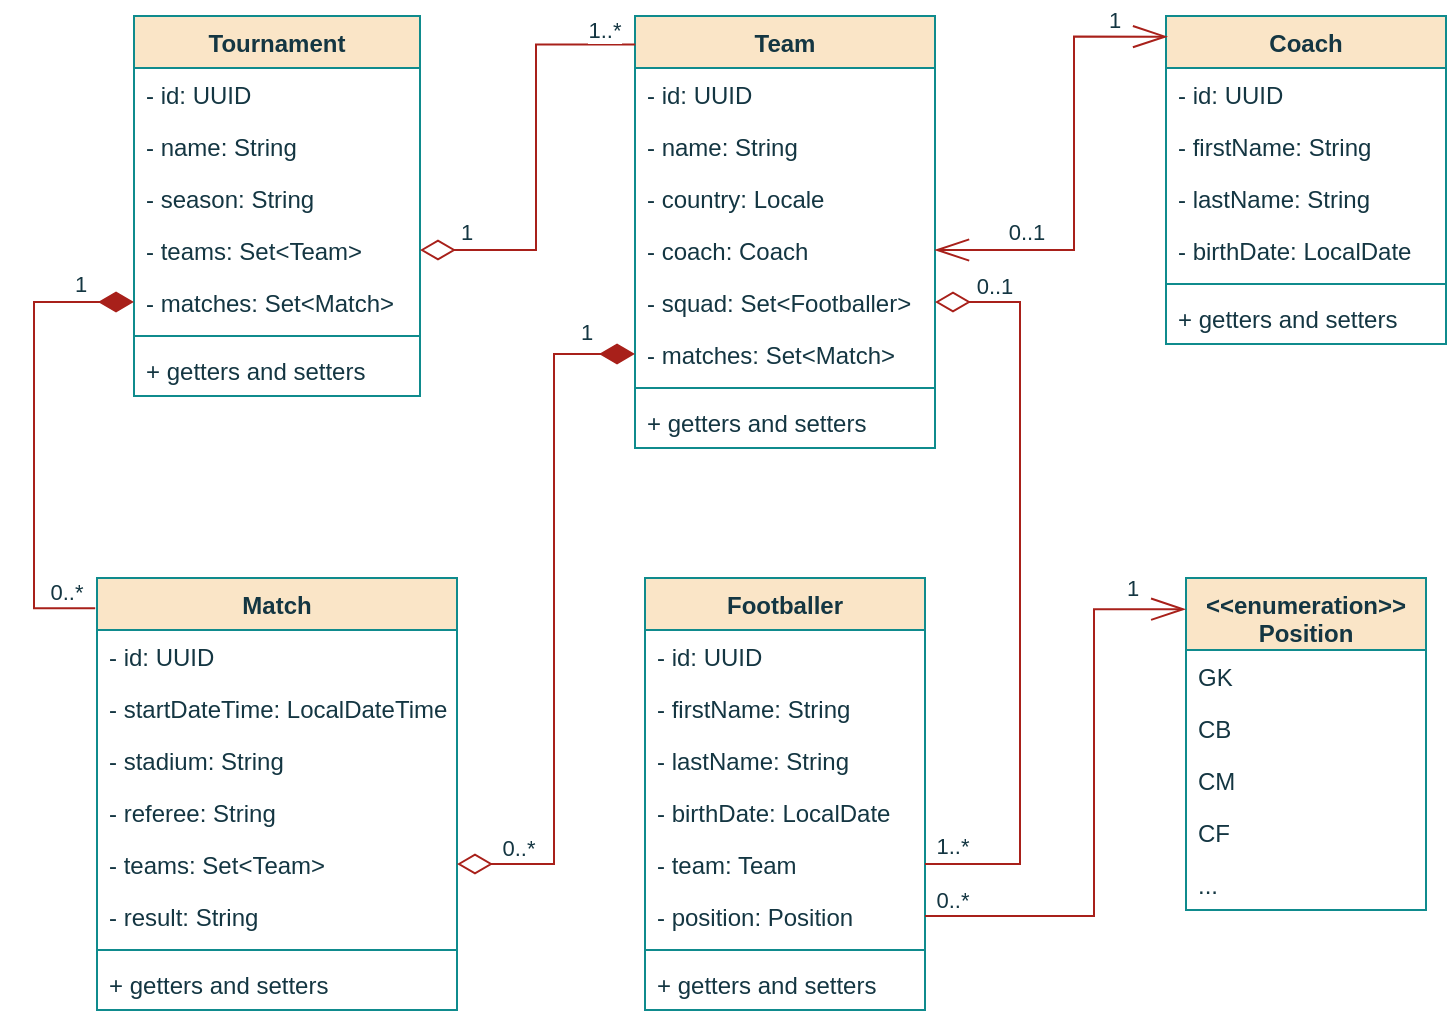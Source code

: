 <mxfile version="21.5.1" type="device">
  <diagram id="C5RBs43oDa-KdzZeNtuy" name="UML">
    <mxGraphModel dx="934" dy="599" grid="1" gridSize="10" guides="1" tooltips="1" connect="1" arrows="1" fold="1" page="1" pageScale="1" pageWidth="1169" pageHeight="827" math="0" shadow="0">
      <root>
        <mxCell id="WIyWlLk6GJQsqaUBKTNV-0" />
        <mxCell id="WIyWlLk6GJQsqaUBKTNV-1" parent="WIyWlLk6GJQsqaUBKTNV-0" />
        <mxCell id="XqKQ3SVXF8ymDHzSuZuL-0" value="Tournament" style="swimlane;fontStyle=1;align=center;verticalAlign=top;childLayout=stackLayout;horizontal=1;startSize=26;horizontalStack=0;resizeParent=1;resizeLast=0;collapsible=1;marginBottom=0;rounded=0;shadow=0;strokeWidth=1;labelBackgroundColor=none;fillColor=#FAE5C7;strokeColor=#0F8B8D;fontColor=#143642;" parent="WIyWlLk6GJQsqaUBKTNV-1" vertex="1">
          <mxGeometry x="282" y="165" width="143" height="190" as="geometry">
            <mxRectangle x="220" y="120" width="160" height="26" as="alternateBounds" />
          </mxGeometry>
        </mxCell>
        <mxCell id="XqKQ3SVXF8ymDHzSuZuL-2" value="- id: UUID" style="text;align=left;verticalAlign=top;spacingLeft=4;spacingRight=4;overflow=hidden;rotatable=0;points=[[0,0.5],[1,0.5]];portConstraint=eastwest;rounded=0;labelBackgroundColor=none;fontColor=#143642;" parent="XqKQ3SVXF8ymDHzSuZuL-0" vertex="1">
          <mxGeometry y="26" width="143" height="26" as="geometry" />
        </mxCell>
        <mxCell id="XqKQ3SVXF8ymDHzSuZuL-3" value="- name: String" style="text;align=left;verticalAlign=top;spacingLeft=4;spacingRight=4;overflow=hidden;rotatable=0;points=[[0,0.5],[1,0.5]];portConstraint=eastwest;rounded=0;labelBackgroundColor=none;fontColor=#143642;" parent="XqKQ3SVXF8ymDHzSuZuL-0" vertex="1">
          <mxGeometry y="52" width="143" height="26" as="geometry" />
        </mxCell>
        <mxCell id="XqKQ3SVXF8ymDHzSuZuL-4" value="- season: String" style="text;align=left;verticalAlign=top;spacingLeft=4;spacingRight=4;overflow=hidden;rotatable=0;points=[[0,0.5],[1,0.5]];portConstraint=eastwest;rounded=0;labelBackgroundColor=none;fontColor=#143642;" parent="XqKQ3SVXF8ymDHzSuZuL-0" vertex="1">
          <mxGeometry y="78" width="143" height="26" as="geometry" />
        </mxCell>
        <mxCell id="XqKQ3SVXF8ymDHzSuZuL-15" value="- teams: Set&lt;Team&gt;" style="text;align=left;verticalAlign=top;spacingLeft=4;spacingRight=4;overflow=hidden;rotatable=0;points=[[0,0.5],[1,0.5]];portConstraint=eastwest;rounded=0;labelBackgroundColor=none;fontColor=#143642;" parent="XqKQ3SVXF8ymDHzSuZuL-0" vertex="1">
          <mxGeometry y="104" width="143" height="26" as="geometry" />
        </mxCell>
        <mxCell id="XqKQ3SVXF8ymDHzSuZuL-71" value="- matches: Set&lt;Match&gt;" style="text;align=left;verticalAlign=top;spacingLeft=4;spacingRight=4;overflow=hidden;rotatable=0;points=[[0,0.5],[1,0.5]];portConstraint=eastwest;rounded=0;labelBackgroundColor=none;fontColor=#143642;" parent="XqKQ3SVXF8ymDHzSuZuL-0" vertex="1">
          <mxGeometry y="130" width="143" height="26" as="geometry" />
        </mxCell>
        <mxCell id="XqKQ3SVXF8ymDHzSuZuL-5" value="" style="line;html=1;strokeWidth=1;align=left;verticalAlign=middle;spacingTop=-1;spacingLeft=3;spacingRight=3;rotatable=0;labelPosition=right;points=[];portConstraint=eastwest;rounded=0;labelBackgroundColor=none;fillColor=#FAE5C7;strokeColor=#0F8B8D;fontColor=#143642;" parent="XqKQ3SVXF8ymDHzSuZuL-0" vertex="1">
          <mxGeometry y="156" width="143" height="8" as="geometry" />
        </mxCell>
        <mxCell id="XqKQ3SVXF8ymDHzSuZuL-6" value="+ getters and setters" style="text;align=left;verticalAlign=top;spacingLeft=4;spacingRight=4;overflow=hidden;rotatable=0;points=[[0,0.5],[1,0.5]];portConstraint=eastwest;rounded=0;labelBackgroundColor=none;fontColor=#143642;" parent="XqKQ3SVXF8ymDHzSuZuL-0" vertex="1">
          <mxGeometry y="164" width="143" height="26" as="geometry" />
        </mxCell>
        <mxCell id="XqKQ3SVXF8ymDHzSuZuL-9" value="Team" style="swimlane;fontStyle=1;align=center;verticalAlign=top;childLayout=stackLayout;horizontal=1;startSize=26;horizontalStack=0;resizeParent=1;resizeLast=0;collapsible=1;marginBottom=0;rounded=0;shadow=0;strokeWidth=1;labelBackgroundColor=none;fillColor=#FAE5C7;strokeColor=#0F8B8D;fontColor=#143642;" parent="WIyWlLk6GJQsqaUBKTNV-1" vertex="1">
          <mxGeometry x="532.5" y="165" width="150" height="216" as="geometry">
            <mxRectangle x="220" y="120" width="160" height="26" as="alternateBounds" />
          </mxGeometry>
        </mxCell>
        <mxCell id="XqKQ3SVXF8ymDHzSuZuL-10" value="- id: UUID" style="text;align=left;verticalAlign=top;spacingLeft=4;spacingRight=4;overflow=hidden;rotatable=0;points=[[0,0.5],[1,0.5]];portConstraint=eastwest;rounded=0;labelBackgroundColor=none;fontColor=#143642;" parent="XqKQ3SVXF8ymDHzSuZuL-9" vertex="1">
          <mxGeometry y="26" width="150" height="26" as="geometry" />
        </mxCell>
        <mxCell id="XqKQ3SVXF8ymDHzSuZuL-11" value="- name: String" style="text;align=left;verticalAlign=top;spacingLeft=4;spacingRight=4;overflow=hidden;rotatable=0;points=[[0,0.5],[1,0.5]];portConstraint=eastwest;rounded=0;labelBackgroundColor=none;fontColor=#143642;" parent="XqKQ3SVXF8ymDHzSuZuL-9" vertex="1">
          <mxGeometry y="52" width="150" height="26" as="geometry" />
        </mxCell>
        <mxCell id="XqKQ3SVXF8ymDHzSuZuL-12" value="- country: Locale" style="text;align=left;verticalAlign=top;spacingLeft=4;spacingRight=4;overflow=hidden;rotatable=0;points=[[0,0.5],[1,0.5]];portConstraint=eastwest;rounded=0;labelBackgroundColor=none;fontColor=#143642;" parent="XqKQ3SVXF8ymDHzSuZuL-9" vertex="1">
          <mxGeometry y="78" width="150" height="26" as="geometry" />
        </mxCell>
        <mxCell id="XqKQ3SVXF8ymDHzSuZuL-25" value="- coach: Coach" style="text;align=left;verticalAlign=top;spacingLeft=4;spacingRight=4;overflow=hidden;rotatable=0;points=[[0,0.5],[1,0.5]];portConstraint=eastwest;rounded=0;labelBackgroundColor=none;fontColor=#143642;" parent="XqKQ3SVXF8ymDHzSuZuL-9" vertex="1">
          <mxGeometry y="104" width="150" height="26" as="geometry" />
        </mxCell>
        <mxCell id="XqKQ3SVXF8ymDHzSuZuL-61" value="- squad: Set&lt;Footballer&gt;" style="text;align=left;verticalAlign=top;spacingLeft=4;spacingRight=4;overflow=hidden;rotatable=0;points=[[0,0.5],[1,0.5]];portConstraint=eastwest;rounded=0;labelBackgroundColor=none;fontColor=#143642;" parent="XqKQ3SVXF8ymDHzSuZuL-9" vertex="1">
          <mxGeometry y="130" width="150" height="26" as="geometry" />
        </mxCell>
        <mxCell id="XqKQ3SVXF8ymDHzSuZuL-16" value="- matches: Set&lt;Match&gt;" style="text;align=left;verticalAlign=top;spacingLeft=4;spacingRight=4;overflow=hidden;rotatable=0;points=[[0,0.5],[1,0.5]];portConstraint=eastwest;rounded=0;labelBackgroundColor=none;fontColor=#143642;" parent="XqKQ3SVXF8ymDHzSuZuL-9" vertex="1">
          <mxGeometry y="156" width="150" height="26" as="geometry" />
        </mxCell>
        <mxCell id="XqKQ3SVXF8ymDHzSuZuL-13" value="" style="line;html=1;strokeWidth=1;align=left;verticalAlign=middle;spacingTop=-1;spacingLeft=3;spacingRight=3;rotatable=0;labelPosition=right;points=[];portConstraint=eastwest;rounded=0;labelBackgroundColor=none;fillColor=#FAE5C7;strokeColor=#0F8B8D;fontColor=#143642;" parent="XqKQ3SVXF8ymDHzSuZuL-9" vertex="1">
          <mxGeometry y="182" width="150" height="8" as="geometry" />
        </mxCell>
        <mxCell id="XqKQ3SVXF8ymDHzSuZuL-14" value="+ getters and setters" style="text;align=left;verticalAlign=top;spacingLeft=4;spacingRight=4;overflow=hidden;rotatable=0;points=[[0,0.5],[1,0.5]];portConstraint=eastwest;rounded=0;labelBackgroundColor=none;fontColor=#143642;" parent="XqKQ3SVXF8ymDHzSuZuL-9" vertex="1">
          <mxGeometry y="190" width="150" height="26" as="geometry" />
        </mxCell>
        <mxCell id="XqKQ3SVXF8ymDHzSuZuL-17" value="Coach" style="swimlane;fontStyle=1;align=center;verticalAlign=top;childLayout=stackLayout;horizontal=1;startSize=26;horizontalStack=0;resizeParent=1;resizeLast=0;collapsible=1;marginBottom=0;rounded=0;shadow=0;strokeWidth=1;labelBackgroundColor=none;fillColor=#FAE5C7;strokeColor=#0F8B8D;fontColor=#143642;" parent="WIyWlLk6GJQsqaUBKTNV-1" vertex="1">
          <mxGeometry x="798" y="165" width="140" height="164" as="geometry">
            <mxRectangle x="220" y="120" width="160" height="26" as="alternateBounds" />
          </mxGeometry>
        </mxCell>
        <mxCell id="XqKQ3SVXF8ymDHzSuZuL-18" value="- id: UUID" style="text;align=left;verticalAlign=top;spacingLeft=4;spacingRight=4;overflow=hidden;rotatable=0;points=[[0,0.5],[1,0.5]];portConstraint=eastwest;rounded=0;labelBackgroundColor=none;fontColor=#143642;" parent="XqKQ3SVXF8ymDHzSuZuL-17" vertex="1">
          <mxGeometry y="26" width="140" height="26" as="geometry" />
        </mxCell>
        <mxCell id="XqKQ3SVXF8ymDHzSuZuL-19" value="- firstName: String" style="text;align=left;verticalAlign=top;spacingLeft=4;spacingRight=4;overflow=hidden;rotatable=0;points=[[0,0.5],[1,0.5]];portConstraint=eastwest;rounded=0;labelBackgroundColor=none;fontColor=#143642;" parent="XqKQ3SVXF8ymDHzSuZuL-17" vertex="1">
          <mxGeometry y="52" width="140" height="26" as="geometry" />
        </mxCell>
        <mxCell id="XqKQ3SVXF8ymDHzSuZuL-20" value="- lastName: String" style="text;align=left;verticalAlign=top;spacingLeft=4;spacingRight=4;overflow=hidden;rotatable=0;points=[[0,0.5],[1,0.5]];portConstraint=eastwest;rounded=0;labelBackgroundColor=none;fontColor=#143642;" parent="XqKQ3SVXF8ymDHzSuZuL-17" vertex="1">
          <mxGeometry y="78" width="140" height="26" as="geometry" />
        </mxCell>
        <mxCell id="XqKQ3SVXF8ymDHzSuZuL-21" value="- birthDate: LocalDate" style="text;align=left;verticalAlign=top;spacingLeft=4;spacingRight=4;overflow=hidden;rotatable=0;points=[[0,0.5],[1,0.5]];portConstraint=eastwest;rounded=0;labelBackgroundColor=none;fontColor=#143642;" parent="XqKQ3SVXF8ymDHzSuZuL-17" vertex="1">
          <mxGeometry y="104" width="140" height="26" as="geometry" />
        </mxCell>
        <mxCell id="XqKQ3SVXF8ymDHzSuZuL-22" value="" style="line;html=1;strokeWidth=1;align=left;verticalAlign=middle;spacingTop=-1;spacingLeft=3;spacingRight=3;rotatable=0;labelPosition=right;points=[];portConstraint=eastwest;rounded=0;labelBackgroundColor=none;fillColor=#FAE5C7;strokeColor=#0F8B8D;fontColor=#143642;" parent="XqKQ3SVXF8ymDHzSuZuL-17" vertex="1">
          <mxGeometry y="130" width="140" height="8" as="geometry" />
        </mxCell>
        <mxCell id="XqKQ3SVXF8ymDHzSuZuL-23" value="+ getters and setters" style="text;align=left;verticalAlign=top;spacingLeft=4;spacingRight=4;overflow=hidden;rotatable=0;points=[[0,0.5],[1,0.5]];portConstraint=eastwest;rounded=0;labelBackgroundColor=none;fontColor=#143642;" parent="XqKQ3SVXF8ymDHzSuZuL-17" vertex="1">
          <mxGeometry y="138" width="140" height="26" as="geometry" />
        </mxCell>
        <mxCell id="XqKQ3SVXF8ymDHzSuZuL-26" value="Footballer" style="swimlane;fontStyle=1;align=center;verticalAlign=top;childLayout=stackLayout;horizontal=1;startSize=26;horizontalStack=0;resizeParent=1;resizeLast=0;collapsible=1;marginBottom=0;rounded=0;shadow=0;strokeWidth=1;labelBackgroundColor=none;fillColor=#FAE5C7;strokeColor=#0F8B8D;fontColor=#143642;" parent="WIyWlLk6GJQsqaUBKTNV-1" vertex="1">
          <mxGeometry x="537.5" y="446" width="140" height="216" as="geometry">
            <mxRectangle x="220" y="120" width="160" height="26" as="alternateBounds" />
          </mxGeometry>
        </mxCell>
        <mxCell id="XqKQ3SVXF8ymDHzSuZuL-27" value="- id: UUID" style="text;align=left;verticalAlign=top;spacingLeft=4;spacingRight=4;overflow=hidden;rotatable=0;points=[[0,0.5],[1,0.5]];portConstraint=eastwest;rounded=0;labelBackgroundColor=none;fontColor=#143642;" parent="XqKQ3SVXF8ymDHzSuZuL-26" vertex="1">
          <mxGeometry y="26" width="140" height="26" as="geometry" />
        </mxCell>
        <mxCell id="XqKQ3SVXF8ymDHzSuZuL-28" value="- firstName: String" style="text;align=left;verticalAlign=top;spacingLeft=4;spacingRight=4;overflow=hidden;rotatable=0;points=[[0,0.5],[1,0.5]];portConstraint=eastwest;rounded=0;labelBackgroundColor=none;fontColor=#143642;" parent="XqKQ3SVXF8ymDHzSuZuL-26" vertex="1">
          <mxGeometry y="52" width="140" height="26" as="geometry" />
        </mxCell>
        <mxCell id="XqKQ3SVXF8ymDHzSuZuL-29" value="- lastName: String" style="text;align=left;verticalAlign=top;spacingLeft=4;spacingRight=4;overflow=hidden;rotatable=0;points=[[0,0.5],[1,0.5]];portConstraint=eastwest;rounded=0;labelBackgroundColor=none;fontColor=#143642;" parent="XqKQ3SVXF8ymDHzSuZuL-26" vertex="1">
          <mxGeometry y="78" width="140" height="26" as="geometry" />
        </mxCell>
        <mxCell id="XqKQ3SVXF8ymDHzSuZuL-30" value="- birthDate: LocalDate" style="text;align=left;verticalAlign=top;spacingLeft=4;spacingRight=4;overflow=hidden;rotatable=0;points=[[0,0.5],[1,0.5]];portConstraint=eastwest;rounded=0;labelBackgroundColor=none;fontColor=#143642;" parent="XqKQ3SVXF8ymDHzSuZuL-26" vertex="1">
          <mxGeometry y="104" width="140" height="26" as="geometry" />
        </mxCell>
        <mxCell id="XqKQ3SVXF8ymDHzSuZuL-31" value="- team: Team" style="text;align=left;verticalAlign=top;spacingLeft=4;spacingRight=4;overflow=hidden;rotatable=0;points=[[0,0.5],[1,0.5]];portConstraint=eastwest;rounded=0;labelBackgroundColor=none;fontColor=#143642;" parent="XqKQ3SVXF8ymDHzSuZuL-26" vertex="1">
          <mxGeometry y="130" width="140" height="26" as="geometry" />
        </mxCell>
        <mxCell id="XqKQ3SVXF8ymDHzSuZuL-34" value="- position: Position" style="text;align=left;verticalAlign=top;spacingLeft=4;spacingRight=4;overflow=hidden;rotatable=0;points=[[0,0.5],[1,0.5]];portConstraint=eastwest;rounded=0;labelBackgroundColor=none;fontColor=#143642;" parent="XqKQ3SVXF8ymDHzSuZuL-26" vertex="1">
          <mxGeometry y="156" width="140" height="26" as="geometry" />
        </mxCell>
        <mxCell id="XqKQ3SVXF8ymDHzSuZuL-32" value="" style="line;html=1;strokeWidth=1;align=left;verticalAlign=middle;spacingTop=-1;spacingLeft=3;spacingRight=3;rotatable=0;labelPosition=right;points=[];portConstraint=eastwest;rounded=0;labelBackgroundColor=none;fillColor=#FAE5C7;strokeColor=#0F8B8D;fontColor=#143642;" parent="XqKQ3SVXF8ymDHzSuZuL-26" vertex="1">
          <mxGeometry y="182" width="140" height="8" as="geometry" />
        </mxCell>
        <mxCell id="XqKQ3SVXF8ymDHzSuZuL-33" value="+ getters and setters" style="text;align=left;verticalAlign=top;spacingLeft=4;spacingRight=4;overflow=hidden;rotatable=0;points=[[0,0.5],[1,0.5]];portConstraint=eastwest;rounded=0;labelBackgroundColor=none;fontColor=#143642;" parent="XqKQ3SVXF8ymDHzSuZuL-26" vertex="1">
          <mxGeometry y="190" width="140" height="26" as="geometry" />
        </mxCell>
        <mxCell id="XqKQ3SVXF8ymDHzSuZuL-35" value="&lt;&lt;enumeration&gt;&gt;&#xa;Position" style="swimlane;fontStyle=1;align=center;verticalAlign=top;childLayout=stackLayout;horizontal=1;startSize=36;horizontalStack=0;resizeParent=1;resizeLast=0;collapsible=1;marginBottom=0;rounded=0;shadow=0;strokeWidth=1;labelBackgroundColor=none;fillColor=#FAE5C7;strokeColor=#0F8B8D;fontColor=#143642;" parent="WIyWlLk6GJQsqaUBKTNV-1" vertex="1">
          <mxGeometry x="808" y="446" width="120" height="166" as="geometry">
            <mxRectangle x="220" y="120" width="160" height="26" as="alternateBounds" />
          </mxGeometry>
        </mxCell>
        <mxCell id="XqKQ3SVXF8ymDHzSuZuL-36" value="GK" style="text;align=left;verticalAlign=top;spacingLeft=4;spacingRight=4;overflow=hidden;rotatable=0;points=[[0,0.5],[1,0.5]];portConstraint=eastwest;rounded=0;labelBackgroundColor=none;fontColor=#143642;" parent="XqKQ3SVXF8ymDHzSuZuL-35" vertex="1">
          <mxGeometry y="36" width="120" height="26" as="geometry" />
        </mxCell>
        <mxCell id="XqKQ3SVXF8ymDHzSuZuL-44" value="CB" style="text;align=left;verticalAlign=top;spacingLeft=4;spacingRight=4;overflow=hidden;rotatable=0;points=[[0,0.5],[1,0.5]];portConstraint=eastwest;rounded=0;labelBackgroundColor=none;fontColor=#143642;" parent="XqKQ3SVXF8ymDHzSuZuL-35" vertex="1">
          <mxGeometry y="62" width="120" height="26" as="geometry" />
        </mxCell>
        <mxCell id="XqKQ3SVXF8ymDHzSuZuL-45" value="CM" style="text;align=left;verticalAlign=top;spacingLeft=4;spacingRight=4;overflow=hidden;rotatable=0;points=[[0,0.5],[1,0.5]];portConstraint=eastwest;rounded=0;labelBackgroundColor=none;fontColor=#143642;" parent="XqKQ3SVXF8ymDHzSuZuL-35" vertex="1">
          <mxGeometry y="88" width="120" height="26" as="geometry" />
        </mxCell>
        <mxCell id="XqKQ3SVXF8ymDHzSuZuL-46" value="CF" style="text;align=left;verticalAlign=top;spacingLeft=4;spacingRight=4;overflow=hidden;rotatable=0;points=[[0,0.5],[1,0.5]];portConstraint=eastwest;rounded=0;labelBackgroundColor=none;fontColor=#143642;" parent="XqKQ3SVXF8ymDHzSuZuL-35" vertex="1">
          <mxGeometry y="114" width="120" height="26" as="geometry" />
        </mxCell>
        <mxCell id="XqKQ3SVXF8ymDHzSuZuL-47" value="..." style="text;align=left;verticalAlign=top;spacingLeft=4;spacingRight=4;overflow=hidden;rotatable=0;points=[[0,0.5],[1,0.5]];portConstraint=eastwest;rounded=0;labelBackgroundColor=none;fontColor=#143642;" parent="XqKQ3SVXF8ymDHzSuZuL-35" vertex="1">
          <mxGeometry y="140" width="120" height="26" as="geometry" />
        </mxCell>
        <mxCell id="XqKQ3SVXF8ymDHzSuZuL-48" value="Match" style="swimlane;fontStyle=1;align=center;verticalAlign=top;childLayout=stackLayout;horizontal=1;startSize=26;horizontalStack=0;resizeParent=1;resizeLast=0;collapsible=1;marginBottom=0;rounded=0;shadow=0;strokeWidth=1;labelBackgroundColor=none;fillColor=#FAE5C7;strokeColor=#0F8B8D;fontColor=#143642;" parent="WIyWlLk6GJQsqaUBKTNV-1" vertex="1">
          <mxGeometry x="263.5" y="446" width="180" height="216" as="geometry">
            <mxRectangle x="220" y="120" width="160" height="26" as="alternateBounds" />
          </mxGeometry>
        </mxCell>
        <mxCell id="XqKQ3SVXF8ymDHzSuZuL-49" value="- id: UUID" style="text;align=left;verticalAlign=top;spacingLeft=4;spacingRight=4;overflow=hidden;rotatable=0;points=[[0,0.5],[1,0.5]];portConstraint=eastwest;rounded=0;labelBackgroundColor=none;fontColor=#143642;" parent="XqKQ3SVXF8ymDHzSuZuL-48" vertex="1">
          <mxGeometry y="26" width="180" height="26" as="geometry" />
        </mxCell>
        <mxCell id="XqKQ3SVXF8ymDHzSuZuL-52" value="- startDateTime: LocalDateTime" style="text;align=left;verticalAlign=top;spacingLeft=4;spacingRight=4;overflow=hidden;rotatable=0;points=[[0,0.5],[1,0.5]];portConstraint=eastwest;rounded=0;labelBackgroundColor=none;fontColor=#143642;" parent="XqKQ3SVXF8ymDHzSuZuL-48" vertex="1">
          <mxGeometry y="52" width="180" height="26" as="geometry" />
        </mxCell>
        <mxCell id="XqKQ3SVXF8ymDHzSuZuL-50" value="- stadium: String" style="text;align=left;verticalAlign=top;spacingLeft=4;spacingRight=4;overflow=hidden;rotatable=0;points=[[0,0.5],[1,0.5]];portConstraint=eastwest;rounded=0;labelBackgroundColor=none;fontColor=#143642;" parent="XqKQ3SVXF8ymDHzSuZuL-48" vertex="1">
          <mxGeometry y="78" width="180" height="26" as="geometry" />
        </mxCell>
        <mxCell id="XqKQ3SVXF8ymDHzSuZuL-51" value="- referee: String" style="text;align=left;verticalAlign=top;spacingLeft=4;spacingRight=4;overflow=hidden;rotatable=0;points=[[0,0.5],[1,0.5]];portConstraint=eastwest;rounded=0;labelBackgroundColor=none;fontColor=#143642;" parent="XqKQ3SVXF8ymDHzSuZuL-48" vertex="1">
          <mxGeometry y="104" width="180" height="26" as="geometry" />
        </mxCell>
        <mxCell id="XqKQ3SVXF8ymDHzSuZuL-57" value="- teams: Set&lt;Team&gt;" style="text;align=left;verticalAlign=top;spacingLeft=4;spacingRight=4;overflow=hidden;rotatable=0;points=[[0,0.5],[1,0.5]];portConstraint=eastwest;rounded=0;labelBackgroundColor=none;fontColor=#143642;" parent="XqKQ3SVXF8ymDHzSuZuL-48" vertex="1">
          <mxGeometry y="130" width="180" height="26" as="geometry" />
        </mxCell>
        <mxCell id="XqKQ3SVXF8ymDHzSuZuL-53" value="- result: String" style="text;align=left;verticalAlign=top;spacingLeft=4;spacingRight=4;overflow=hidden;rotatable=0;points=[[0,0.5],[1,0.5]];portConstraint=eastwest;rounded=0;labelBackgroundColor=none;fontColor=#143642;" parent="XqKQ3SVXF8ymDHzSuZuL-48" vertex="1">
          <mxGeometry y="156" width="180" height="26" as="geometry" />
        </mxCell>
        <mxCell id="XqKQ3SVXF8ymDHzSuZuL-55" value="" style="line;html=1;strokeWidth=1;align=left;verticalAlign=middle;spacingTop=-1;spacingLeft=3;spacingRight=3;rotatable=0;labelPosition=right;points=[];portConstraint=eastwest;rounded=0;labelBackgroundColor=none;fillColor=#FAE5C7;strokeColor=#0F8B8D;fontColor=#143642;" parent="XqKQ3SVXF8ymDHzSuZuL-48" vertex="1">
          <mxGeometry y="182" width="180" height="8" as="geometry" />
        </mxCell>
        <mxCell id="XqKQ3SVXF8ymDHzSuZuL-56" value="+ getters and setters" style="text;align=left;verticalAlign=top;spacingLeft=4;spacingRight=4;overflow=hidden;rotatable=0;points=[[0,0.5],[1,0.5]];portConstraint=eastwest;rounded=0;labelBackgroundColor=none;fontColor=#143642;" parent="XqKQ3SVXF8ymDHzSuZuL-48" vertex="1">
          <mxGeometry y="190" width="180" height="26" as="geometry" />
        </mxCell>
        <mxCell id="XqKQ3SVXF8ymDHzSuZuL-58" value="" style="endArrow=diamondThin;endFill=0;endSize=15;html=1;rounded=0;fontFamily=Helvetica;fontSize=12;fontColor=default;startSize=15;edgeStyle=orthogonalEdgeStyle;entryX=1;entryY=0.5;entryDx=0;entryDy=0;labelBackgroundColor=none;strokeColor=#A8201A;exitX=0.001;exitY=0.066;exitDx=0;exitDy=0;exitPerimeter=0;" parent="WIyWlLk6GJQsqaUBKTNV-1" source="XqKQ3SVXF8ymDHzSuZuL-9" target="XqKQ3SVXF8ymDHzSuZuL-15" edge="1">
          <mxGeometry width="160" relative="1" as="geometry">
            <mxPoint x="522.5" y="185" as="sourcePoint" />
            <mxPoint x="452.5" y="316" as="targetPoint" />
            <Array as="points">
              <mxPoint x="483" y="179" />
              <mxPoint x="483" y="282" />
            </Array>
          </mxGeometry>
        </mxCell>
        <mxCell id="XqKQ3SVXF8ymDHzSuZuL-59" value="1..*" style="edgeLabel;html=1;align=center;verticalAlign=middle;resizable=0;points=[];fontColor=#143642;" parent="XqKQ3SVXF8ymDHzSuZuL-58" vertex="1" connectable="0">
          <mxGeometry x="-0.857" y="-5" relative="1" as="geometry">
            <mxPoint x="-1" y="-3" as="offset" />
          </mxGeometry>
        </mxCell>
        <mxCell id="XqKQ3SVXF8ymDHzSuZuL-60" value="1" style="edgeLabel;html=1;align=center;verticalAlign=middle;resizable=0;points=[];fontColor=#143642;" parent="XqKQ3SVXF8ymDHzSuZuL-58" vertex="1" connectable="0">
          <mxGeometry x="0.627" y="-3" relative="1" as="geometry">
            <mxPoint x="-17" y="-6" as="offset" />
          </mxGeometry>
        </mxCell>
        <mxCell id="XqKQ3SVXF8ymDHzSuZuL-68" value="" style="endArrow=openThin;endFill=0;endSize=15;html=1;rounded=0;fontFamily=Helvetica;fontSize=12;fontColor=default;startSize=15;edgeStyle=orthogonalEdgeStyle;entryX=1;entryY=0.5;entryDx=0;entryDy=0;labelBackgroundColor=none;strokeColor=#A8201A;startArrow=openThin;startFill=0;exitX=0.004;exitY=0.063;exitDx=0;exitDy=0;exitPerimeter=0;" parent="WIyWlLk6GJQsqaUBKTNV-1" source="XqKQ3SVXF8ymDHzSuZuL-17" target="XqKQ3SVXF8ymDHzSuZuL-25" edge="1">
          <mxGeometry width="160" relative="1" as="geometry">
            <mxPoint x="798" y="308" as="sourcePoint" />
            <mxPoint x="732" y="285.94" as="targetPoint" />
            <Array as="points">
              <mxPoint x="752" y="175" />
              <mxPoint x="752" y="282" />
            </Array>
          </mxGeometry>
        </mxCell>
        <mxCell id="XqKQ3SVXF8ymDHzSuZuL-69" value="1" style="edgeLabel;html=1;align=center;verticalAlign=middle;resizable=0;points=[];fontColor=#143642;" parent="XqKQ3SVXF8ymDHzSuZuL-68" vertex="1" connectable="0">
          <mxGeometry x="-0.857" y="-5" relative="1" as="geometry">
            <mxPoint x="-11" y="-4" as="offset" />
          </mxGeometry>
        </mxCell>
        <mxCell id="XqKQ3SVXF8ymDHzSuZuL-70" value="0..1" style="edgeLabel;html=1;align=center;verticalAlign=middle;resizable=0;points=[];fontColor=#143642;" parent="XqKQ3SVXF8ymDHzSuZuL-68" vertex="1" connectable="0">
          <mxGeometry x="0.627" y="-3" relative="1" as="geometry">
            <mxPoint x="3" y="-6" as="offset" />
          </mxGeometry>
        </mxCell>
        <mxCell id="XqKQ3SVXF8ymDHzSuZuL-72" value="" style="endArrow=diamondThin;endFill=1;endSize=15;html=1;rounded=0;fontFamily=Helvetica;fontSize=12;fontColor=default;startSize=15;edgeStyle=orthogonalEdgeStyle;exitX=-0.005;exitY=0.07;exitDx=0;exitDy=0;labelBackgroundColor=none;strokeColor=#A8201A;entryX=0;entryY=0.5;entryDx=0;entryDy=0;exitPerimeter=0;" parent="WIyWlLk6GJQsqaUBKTNV-1" source="XqKQ3SVXF8ymDHzSuZuL-48" target="XqKQ3SVXF8ymDHzSuZuL-71" edge="1">
          <mxGeometry width="160" relative="1" as="geometry">
            <mxPoint x="218" y="508" as="sourcePoint" />
            <mxPoint x="242" y="395" as="targetPoint" />
            <Array as="points">
              <mxPoint x="232" y="461" />
              <mxPoint x="232" y="308" />
            </Array>
          </mxGeometry>
        </mxCell>
        <mxCell id="XqKQ3SVXF8ymDHzSuZuL-73" value="1" style="edgeLabel;html=1;align=center;verticalAlign=middle;resizable=0;points=[];fontColor=#143642;" parent="XqKQ3SVXF8ymDHzSuZuL-72" vertex="1" connectable="0">
          <mxGeometry x="0.664" y="2" relative="1" as="geometry">
            <mxPoint x="12" y="-7" as="offset" />
          </mxGeometry>
        </mxCell>
        <mxCell id="XqKQ3SVXF8ymDHzSuZuL-74" value="0..*" style="edgeLabel;html=1;align=center;verticalAlign=middle;resizable=0;points=[];fontColor=#143642;" parent="XqKQ3SVXF8ymDHzSuZuL-72" vertex="1" connectable="0">
          <mxGeometry x="-0.897" relative="1" as="geometry">
            <mxPoint x="-3" y="-8" as="offset" />
          </mxGeometry>
        </mxCell>
        <mxCell id="XqKQ3SVXF8ymDHzSuZuL-75" value="" style="endArrow=diamondThin;endFill=0;endSize=15;html=1;rounded=0;fontFamily=Helvetica;fontSize=12;fontColor=default;startSize=15;edgeStyle=orthogonalEdgeStyle;entryX=1;entryY=0.5;entryDx=0;entryDy=0;labelBackgroundColor=none;strokeColor=#A8201A;startArrow=diamondThin;startFill=1;exitX=0;exitY=0.5;exitDx=0;exitDy=0;" parent="WIyWlLk6GJQsqaUBKTNV-1" source="XqKQ3SVXF8ymDHzSuZuL-16" target="XqKQ3SVXF8ymDHzSuZuL-57" edge="1">
          <mxGeometry width="160" relative="1" as="geometry">
            <mxPoint x="502" y="335" as="sourcePoint" />
            <mxPoint x="471" y="520" as="targetPoint" />
            <Array as="points">
              <mxPoint x="492" y="334" />
              <mxPoint x="492" y="589" />
            </Array>
          </mxGeometry>
        </mxCell>
        <mxCell id="XqKQ3SVXF8ymDHzSuZuL-76" value="1" style="edgeLabel;html=1;align=center;verticalAlign=middle;resizable=0;points=[];fontColor=#143642;" parent="XqKQ3SVXF8ymDHzSuZuL-75" vertex="1" connectable="0">
          <mxGeometry x="-0.857" y="-5" relative="1" as="geometry">
            <mxPoint y="-6" as="offset" />
          </mxGeometry>
        </mxCell>
        <mxCell id="XqKQ3SVXF8ymDHzSuZuL-77" value="0..*" style="edgeLabel;html=1;align=center;verticalAlign=middle;resizable=0;points=[];fontColor=#143642;" parent="XqKQ3SVXF8ymDHzSuZuL-75" vertex="1" connectable="0">
          <mxGeometry x="0.627" y="-3" relative="1" as="geometry">
            <mxPoint x="-15" y="7" as="offset" />
          </mxGeometry>
        </mxCell>
        <mxCell id="XqKQ3SVXF8ymDHzSuZuL-78" value="" style="endArrow=diamondThin;endFill=0;endSize=15;html=1;rounded=0;fontFamily=Helvetica;fontSize=12;fontColor=default;startSize=15;edgeStyle=orthogonalEdgeStyle;entryX=1;entryY=0.5;entryDx=0;entryDy=0;labelBackgroundColor=none;strokeColor=#A8201A;exitX=1;exitY=0.5;exitDx=0;exitDy=0;" parent="WIyWlLk6GJQsqaUBKTNV-1" source="XqKQ3SVXF8ymDHzSuZuL-31" target="XqKQ3SVXF8ymDHzSuZuL-61" edge="1">
          <mxGeometry width="160" relative="1" as="geometry">
            <mxPoint x="762" y="525" as="sourcePoint" />
            <mxPoint x="812" y="446" as="targetPoint" />
            <Array as="points">
              <mxPoint x="725" y="589" />
              <mxPoint x="725" y="308" />
            </Array>
          </mxGeometry>
        </mxCell>
        <mxCell id="XqKQ3SVXF8ymDHzSuZuL-79" value="1..*" style="edgeLabel;html=1;align=center;verticalAlign=middle;resizable=0;points=[];fontColor=#143642;" parent="XqKQ3SVXF8ymDHzSuZuL-78" vertex="1" connectable="0">
          <mxGeometry x="-0.857" y="-5" relative="1" as="geometry">
            <mxPoint x="-13" y="-14" as="offset" />
          </mxGeometry>
        </mxCell>
        <mxCell id="XqKQ3SVXF8ymDHzSuZuL-80" value="0..1" style="edgeLabel;html=1;align=center;verticalAlign=middle;resizable=0;points=[];fontColor=#143642;" parent="XqKQ3SVXF8ymDHzSuZuL-78" vertex="1" connectable="0">
          <mxGeometry x="0.627" y="-3" relative="1" as="geometry">
            <mxPoint x="-16" y="-35" as="offset" />
          </mxGeometry>
        </mxCell>
        <mxCell id="XqKQ3SVXF8ymDHzSuZuL-81" value="" style="endArrow=openThin;endFill=0;endSize=15;html=1;rounded=0;fontFamily=Helvetica;fontSize=12;fontColor=default;startSize=15;edgeStyle=orthogonalEdgeStyle;labelBackgroundColor=none;strokeColor=#A8201A;startArrow=none;startFill=0;exitX=1;exitY=0.5;exitDx=0;exitDy=0;entryX=-0.003;entryY=0.094;entryDx=0;entryDy=0;entryPerimeter=0;" parent="WIyWlLk6GJQsqaUBKTNV-1" source="XqKQ3SVXF8ymDHzSuZuL-34" target="XqKQ3SVXF8ymDHzSuZuL-35" edge="1">
          <mxGeometry width="160" relative="1" as="geometry">
            <mxPoint x="812" y="525" as="sourcePoint" />
            <mxPoint x="852" y="461" as="targetPoint" />
            <Array as="points">
              <mxPoint x="762" y="615" />
              <mxPoint x="762" y="462" />
            </Array>
          </mxGeometry>
        </mxCell>
        <mxCell id="XqKQ3SVXF8ymDHzSuZuL-82" value="0..*" style="edgeLabel;html=1;align=center;verticalAlign=middle;resizable=0;points=[];fontColor=#143642;" parent="XqKQ3SVXF8ymDHzSuZuL-81" vertex="1" connectable="0">
          <mxGeometry x="-0.857" y="-5" relative="1" as="geometry">
            <mxPoint x="-7" y="-13" as="offset" />
          </mxGeometry>
        </mxCell>
        <mxCell id="XqKQ3SVXF8ymDHzSuZuL-83" value="1" style="edgeLabel;html=1;align=center;verticalAlign=middle;resizable=0;points=[];fontColor=#143642;" parent="XqKQ3SVXF8ymDHzSuZuL-81" vertex="1" connectable="0">
          <mxGeometry x="0.627" y="-3" relative="1" as="geometry">
            <mxPoint x="16" y="-18" as="offset" />
          </mxGeometry>
        </mxCell>
      </root>
    </mxGraphModel>
  </diagram>
</mxfile>
